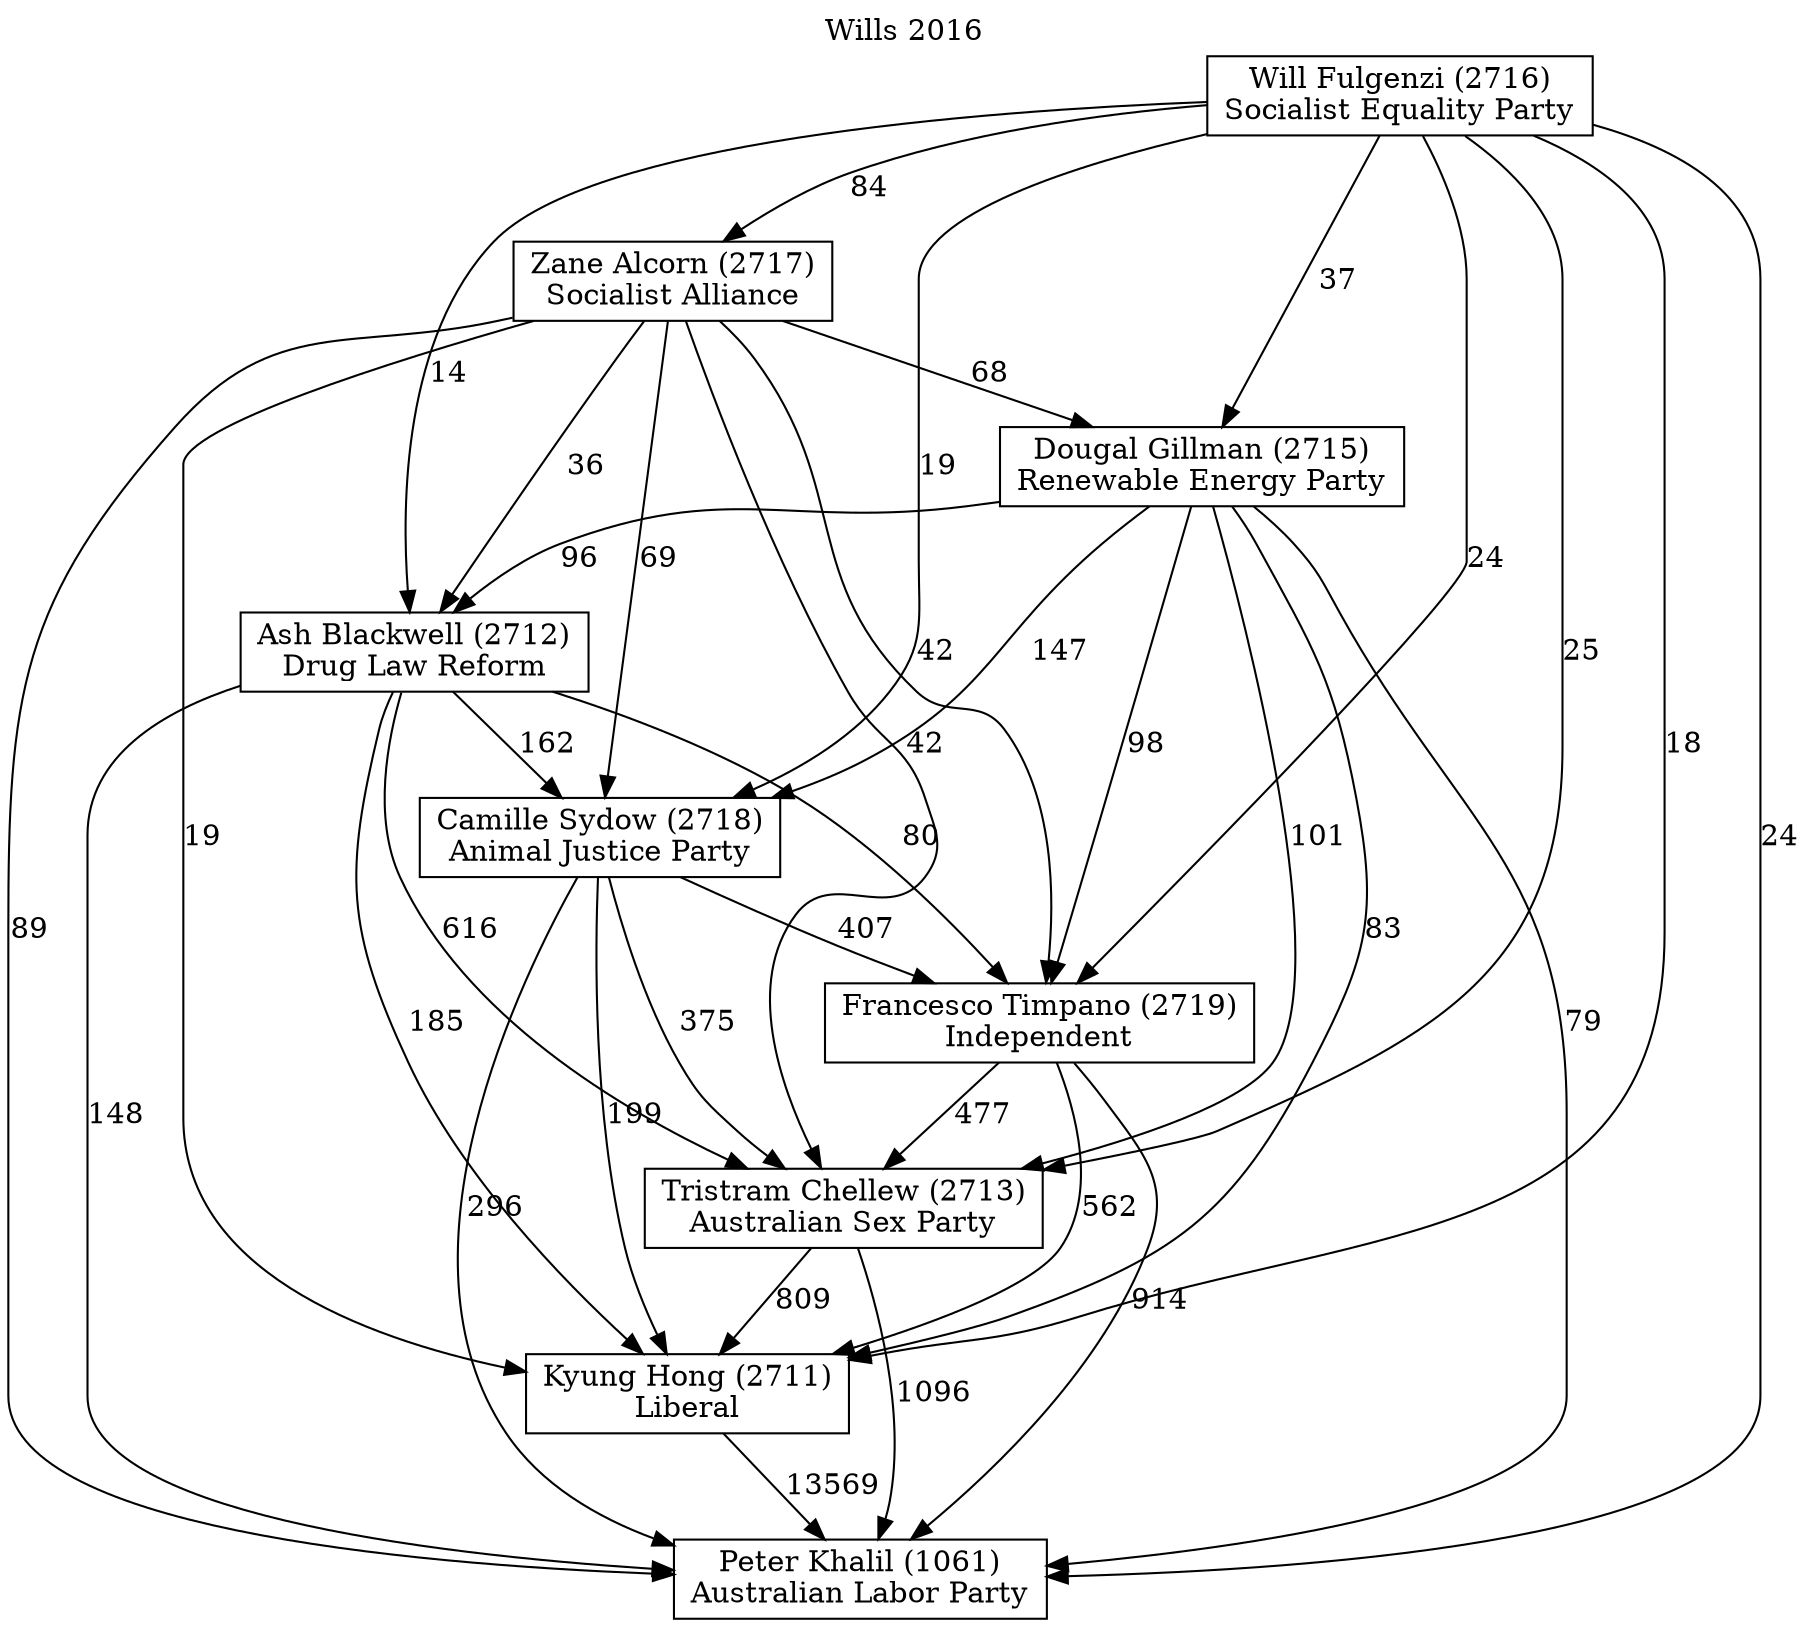 // House preference flow
digraph "Peter Khalil (1061)_Wills_2016" {
	graph [label="Wills 2016" labelloc=t mclimit=10]
	node [shape=box]
	"Peter Khalil (1061)" [label="Peter Khalil (1061)
Australian Labor Party"]
	"Kyung Hong (2711)" [label="Kyung Hong (2711)
Liberal"]
	"Tristram Chellew (2713)" [label="Tristram Chellew (2713)
Australian Sex Party"]
	"Francesco Timpano (2719)" [label="Francesco Timpano (2719)
Independent"]
	"Camille Sydow (2718)" [label="Camille Sydow (2718)
Animal Justice Party"]
	"Ash Blackwell (2712)" [label="Ash Blackwell (2712)
Drug Law Reform"]
	"Dougal Gillman (2715)" [label="Dougal Gillman (2715)
Renewable Energy Party"]
	"Zane Alcorn (2717)" [label="Zane Alcorn (2717)
Socialist Alliance"]
	"Will Fulgenzi (2716)" [label="Will Fulgenzi (2716)
Socialist Equality Party"]
	"Kyung Hong (2711)" -> "Peter Khalil (1061)" [label=13569]
	"Tristram Chellew (2713)" -> "Kyung Hong (2711)" [label=809]
	"Francesco Timpano (2719)" -> "Tristram Chellew (2713)" [label=477]
	"Camille Sydow (2718)" -> "Francesco Timpano (2719)" [label=407]
	"Ash Blackwell (2712)" -> "Camille Sydow (2718)" [label=162]
	"Dougal Gillman (2715)" -> "Ash Blackwell (2712)" [label=96]
	"Zane Alcorn (2717)" -> "Dougal Gillman (2715)" [label=68]
	"Will Fulgenzi (2716)" -> "Zane Alcorn (2717)" [label=84]
	"Tristram Chellew (2713)" -> "Peter Khalil (1061)" [label=1096]
	"Francesco Timpano (2719)" -> "Peter Khalil (1061)" [label=914]
	"Camille Sydow (2718)" -> "Peter Khalil (1061)" [label=296]
	"Ash Blackwell (2712)" -> "Peter Khalil (1061)" [label=148]
	"Dougal Gillman (2715)" -> "Peter Khalil (1061)" [label=79]
	"Zane Alcorn (2717)" -> "Peter Khalil (1061)" [label=89]
	"Will Fulgenzi (2716)" -> "Peter Khalil (1061)" [label=24]
	"Will Fulgenzi (2716)" -> "Dougal Gillman (2715)" [label=37]
	"Zane Alcorn (2717)" -> "Ash Blackwell (2712)" [label=36]
	"Will Fulgenzi (2716)" -> "Ash Blackwell (2712)" [label=14]
	"Dougal Gillman (2715)" -> "Camille Sydow (2718)" [label=147]
	"Zane Alcorn (2717)" -> "Camille Sydow (2718)" [label=69]
	"Will Fulgenzi (2716)" -> "Camille Sydow (2718)" [label=19]
	"Ash Blackwell (2712)" -> "Francesco Timpano (2719)" [label=80]
	"Dougal Gillman (2715)" -> "Francesco Timpano (2719)" [label=98]
	"Zane Alcorn (2717)" -> "Francesco Timpano (2719)" [label=42]
	"Will Fulgenzi (2716)" -> "Francesco Timpano (2719)" [label=24]
	"Camille Sydow (2718)" -> "Tristram Chellew (2713)" [label=375]
	"Ash Blackwell (2712)" -> "Tristram Chellew (2713)" [label=616]
	"Dougal Gillman (2715)" -> "Tristram Chellew (2713)" [label=101]
	"Zane Alcorn (2717)" -> "Tristram Chellew (2713)" [label=42]
	"Will Fulgenzi (2716)" -> "Tristram Chellew (2713)" [label=25]
	"Francesco Timpano (2719)" -> "Kyung Hong (2711)" [label=562]
	"Camille Sydow (2718)" -> "Kyung Hong (2711)" [label=199]
	"Ash Blackwell (2712)" -> "Kyung Hong (2711)" [label=185]
	"Dougal Gillman (2715)" -> "Kyung Hong (2711)" [label=83]
	"Zane Alcorn (2717)" -> "Kyung Hong (2711)" [label=19]
	"Will Fulgenzi (2716)" -> "Kyung Hong (2711)" [label=18]
}
